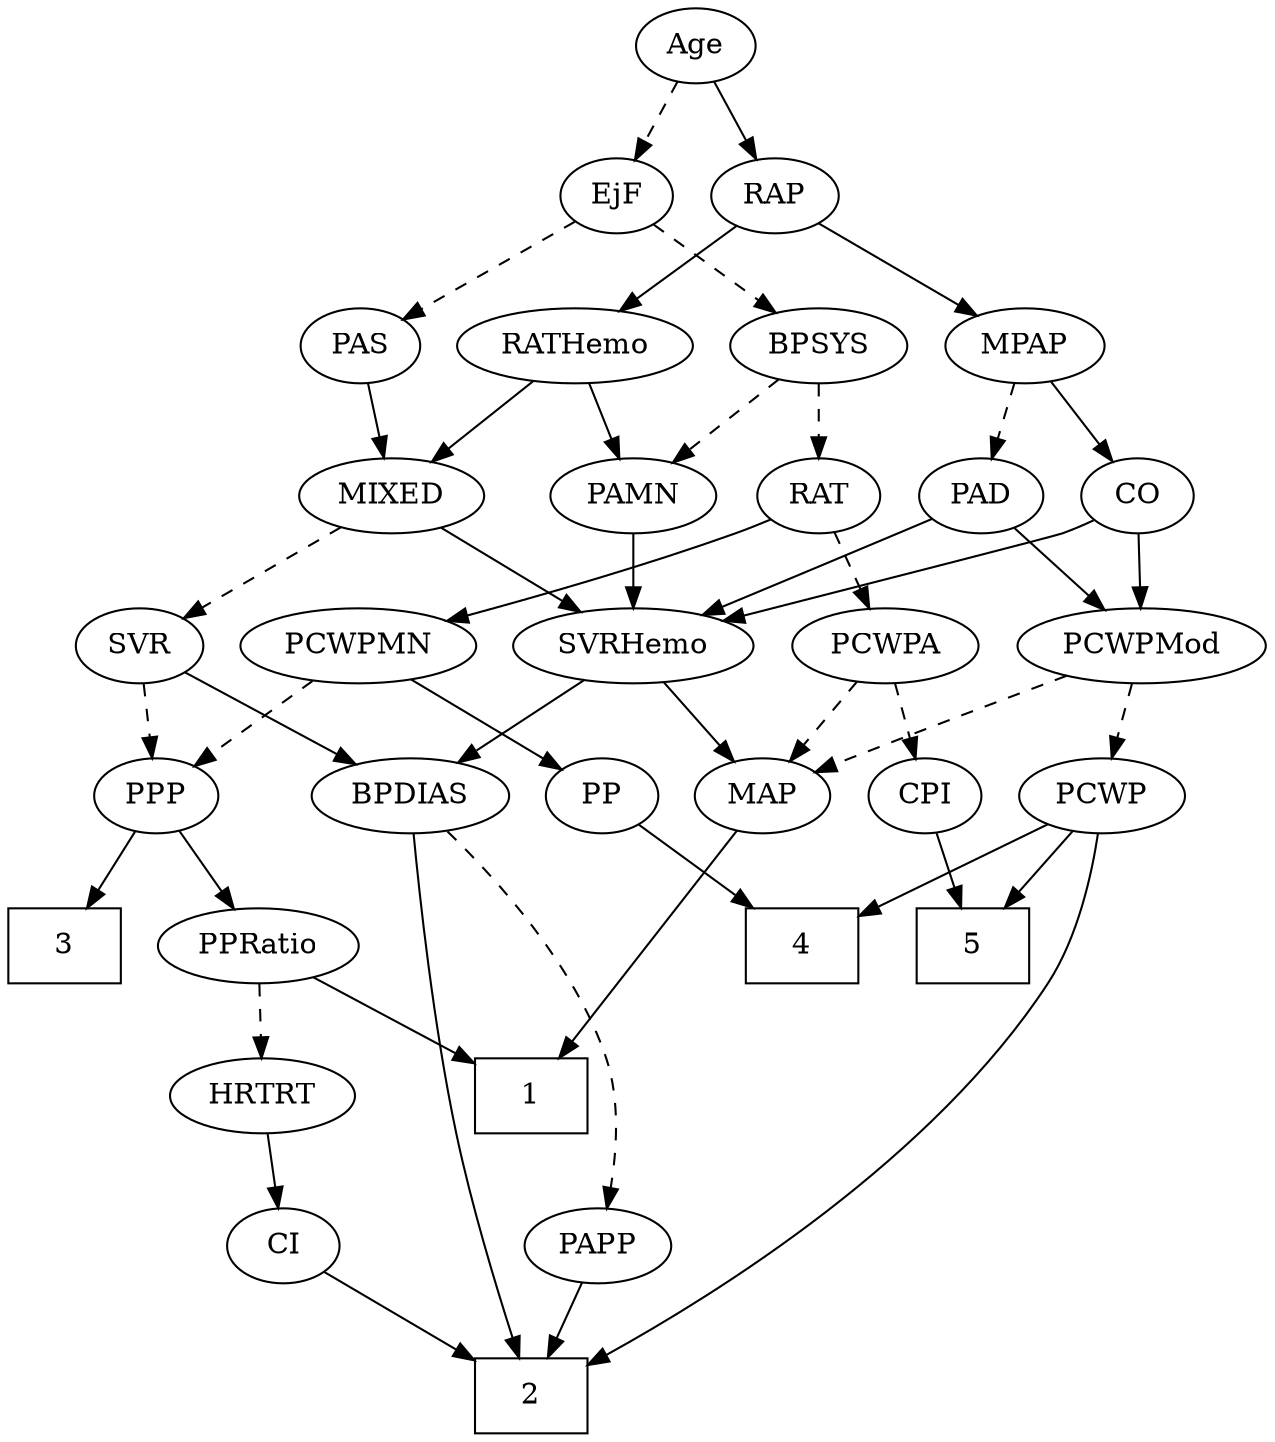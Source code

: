 strict digraph {
	graph [bb="0,0,557,684"];
	node [label="\N"];
	1	[height=0.5,
		pos="235,162",
		shape=box,
		width=0.75];
	2	[height=0.5,
		pos="222,18",
		shape=box,
		width=0.75];
	3	[height=0.5,
		pos="27,234",
		shape=box,
		width=0.75];
	4	[height=0.5,
		pos="358,234",
		shape=box,
		width=0.75];
	5	[height=0.5,
		pos="437,234",
		shape=box,
		width=0.75];
	Age	[height=0.5,
		pos="304,666",
		width=0.75];
	EjF	[height=0.5,
		pos="268,594",
		width=0.75];
	Age -> EjF	[pos="e,276.3,611.15 295.65,648.76 291.29,640.28 285.85,629.71 280.96,620.2",
		style=dashed];
	RAP	[height=0.5,
		pos="341,594",
		width=0.77632];
	Age -> RAP	[pos="e,332.46,611.15 312.58,648.76 317.06,640.28 322.65,629.71 327.68,620.2",
		style=solid];
	BPSYS	[height=0.5,
		pos="357,522",
		width=1.0471];
	EjF -> BPSYS	[pos="e,338.18,537.8 284.74,579.83 297.45,569.84 315.2,555.88 329.92,544.3",
		style=dashed];
	PAS	[height=0.5,
		pos="158,522",
		width=0.75];
	EjF -> PAS	[pos="e,176.94,535.05 248.84,580.81 231.33,569.67 205.24,553.06 185.51,540.5",
		style=dashed];
	MPAP	[height=0.5,
		pos="448,522",
		width=0.97491];
	RAP -> MPAP	[pos="e,427.21,536.6 360.13,580.49 376.42,569.83 400.09,554.34 418.76,542.13",
		style=solid];
	RATHemo	[height=0.5,
		pos="252,522",
		width=1.3721];
	RAP -> RATHemo	[pos="e,271.9,538.65 323.84,579.5 311.43,569.74 294.38,556.33 280,545.02",
		style=solid];
	MIXED	[height=0.5,
		pos="169,450",
		width=1.1193];
	SVR	[height=0.5,
		pos="69,378",
		width=0.77632];
	MIXED -> SVR	[pos="e,87.34,391.84 148.28,434.5 133.12,423.89 112.42,409.4 95.977,397.88",
		style=dashed];
	SVRHemo	[height=0.5,
		pos="283,378",
		width=1.3902];
	MIXED -> SVRHemo	[pos="e,258.67,393.94 191.8,435 208.44,424.79 231.25,410.78 249.89,399.33",
		style=solid];
	PAD	[height=0.5,
		pos="431,450",
		width=0.79437];
	MPAP -> PAD	[pos="e,435.2,468.28 443.88,504.05 441.99,496.26 439.7,486.82 437.58,478.08",
		style=dashed];
	CO	[height=0.5,
		pos="505,450",
		width=0.75];
	MPAP -> CO	[pos="e,492.51,466.34 460.93,505.12 468.32,496.04 477.73,484.49 485.95,474.39",
		style=solid];
	PAMN	[height=0.5,
		pos="275,450",
		width=1.011];
	BPSYS -> PAMN	[pos="e,292.48,465.92 339.21,505.81 327.85,496.11 312.94,483.39 300.35,472.64",
		style=dashed];
	RAT	[height=0.5,
		pos="357,450",
		width=0.75827];
	BPSYS -> RAT	[pos="e,357,468.1 357,503.7 357,495.98 357,486.71 357,478.11",
		style=dashed];
	PCWPMod	[height=0.5,
		pos="505,378",
		width=1.4443];
	PAD -> PCWPMod	[pos="e,487.88,395.2 446.33,434.5 456.17,425.19 469.16,412.9 480.42,402.25",
		style=solid];
	PAD -> SVRHemo	[pos="e,312.2,392.81 408.84,438.52 385.73,427.59 349.06,410.25 321.26,397.09",
		style=solid];
	CO -> PCWPMod	[pos="e,505,396.1 505,431.7 505,423.98 505,414.71 505,406.11",
		style=solid];
	CO -> SVRHemo	[pos="e,320.76,389.91 483.93,438.34 479.09,436.09 473.92,433.84 469,432 414.07,411.4 398.41,412.12 342,396 338.24,394.93 334.36,393.81 \
330.45,392.69",
		style=solid];
	PAS -> MIXED	[pos="e,166.29,468.28 160.66,504.05 161.87,496.35 163.34,487.03 164.7,478.36",
		style=solid];
	PAMN -> SVRHemo	[pos="e,281.05,396.1 276.98,431.7 277.86,423.98 278.92,414.71 279.9,406.11",
		style=solid];
	RATHemo -> MIXED	[pos="e,187.19,466.34 233.17,505.12 221.87,495.59 207.33,483.33 194.96,472.89",
		style=solid];
	RATHemo -> PAMN	[pos="e,269.32,468.28 257.57,504.05 260.16,496.18 263.3,486.62 266.2,477.79",
		style=solid];
	CPI	[height=0.5,
		pos="417,306",
		width=0.75];
	CPI -> 5	[pos="e,432.06,252.28 421.84,288.05 424.07,280.26 426.77,270.82 429.26,262.08",
		style=solid];
	PCWPA	[height=0.5,
		pos="393,378",
		width=1.1555];
	RAT -> PCWPA	[pos="e,384.45,395.63 365.35,432.76 369.65,424.4 374.99,414.02 379.83,404.61",
		style=dashed];
	PCWPMN	[height=0.5,
		pos="165,378",
		width=1.3902];
	RAT -> PCWPMN	[pos="e,201.71,390.39 335.64,438.74 330.56,436.42 325.12,434.05 320,432 284.02,417.62 242.43,403.54 211.39,393.5",
		style=solid];
	BPDIAS	[height=0.5,
		pos="178,306",
		width=1.1735];
	SVR -> BPDIAS	[pos="e,155.57,321.4 88.236,364.65 104.49,354.21 128.07,339.07 146.98,326.92",
		style=solid];
	PPP	[height=0.5,
		pos="84,306",
		width=0.75];
	SVR -> PPP	[pos="e,80.298,324.28 72.631,360.05 74.301,352.26 76.324,342.82 78.197,334.08",
		style=dashed];
	MAP	[height=0.5,
		pos="341,306",
		width=0.84854];
	PCWPMod -> MAP	[pos="e,365.07,317.27 473.38,363.5 444.95,351.37 403.32,333.6 374.36,321.24",
		style=dashed];
	PCWP	[height=0.5,
		pos="497,306",
		width=0.97491];
	PCWPMod -> PCWP	[pos="e,498.95,324.1 503.02,359.7 502.14,351.98 501.08,342.71 500.1,334.11",
		style=dashed];
	PCWPA -> CPI	[pos="e,411.24,323.79 398.81,360.05 401.55,352.06 404.89,342.33 407.95,333.4",
		style=dashed];
	PCWPA -> MAP	[pos="e,352.64,322.67 380.94,360.76 374.35,351.89 366.06,340.74 358.75,330.89",
		style=dashed];
	PP	[height=0.5,
		pos="265,306",
		width=0.75];
	PCWPMN -> PP	[pos="e,246.88,319.69 187.19,361.46 202.34,350.86 222.48,336.76 238.48,325.57",
		style=solid];
	PCWPMN -> PPP	[pos="e,99.848,320.7 146.62,361.12 135.06,351.12 120.02,338.13 107.58,327.38",
		style=dashed];
	SVRHemo -> BPDIAS	[pos="e,200.02,321.68 260.22,361.81 245.15,351.77 225.22,338.48 208.76,327.5",
		style=solid];
	SVRHemo -> MAP	[pos="e,328.15,322.51 296.75,360.41 304.18,351.44 313.48,340.21 321.63,330.37",
		style=solid];
	BPDIAS -> 2	[pos="e,218.51,36.342 179.97,287.57 183.38,257.98 190.82,196.07 199,144 204.3,110.24 211.61,71.578 216.55,46.302",
		style=solid];
	PAPP	[height=0.5,
		pos="265,90",
		width=0.88464];
	BPDIAS -> PAPP	[pos="e,269.86,107.88 195.18,289.25 217.69,267.33 256.03,225.19 271,180 277.68,159.85 275.48,135.75 272,117.72",
		style=dashed];
	MAP -> 1	[pos="e,247.79,180.13 329.25,289.26 311,264.81 275.67,217.49 253.83,188.23",
		style=solid];
	PP -> 4	[pos="e,335.31,252.08 282.49,291.83 294.98,282.43 312.13,269.53 326.92,258.39",
		style=solid];
	PPP -> 3	[pos="e,40.946,252.13 71.632,289.81 64.572,281.14 55.542,270.05 47.454,260.12",
		style=solid];
	PPRatio	[height=0.5,
		pos="112,234",
		width=1.1013];
	PPP -> PPRatio	[pos="e,105.22,251.96 90.636,288.41 93.866,280.34 97.828,270.43 101.46,261.35",
		style=solid];
	PPRatio -> 1	[pos="e,207.93,178.41 135.72,219.5 153.72,209.26 178.77,195 199.2,183.37",
		style=solid];
	HRTRT	[height=0.5,
		pos="112,162",
		width=1.1013];
	PPRatio -> HRTRT	[pos="e,112,180.1 112,215.7 112,207.98 112,198.71 112,190.11",
		style=dashed];
	PCWP -> 2	[pos="e,249.37,32.267 495.39,287.73 492.96,268.86 487.06,238.35 473,216 419.06,130.22 314.06,66.446 258.5,37.026",
		style=solid];
	PCWP -> 4	[pos="e,385.27,248.73 472.79,292.81 451.13,281.9 419.08,265.76 394.35,253.31",
		style=solid];
	PCWP -> 5	[pos="e,451.82,252.29 483.39,289.12 476.04,280.54 466.8,269.77 458.5,260.09",
		style=solid];
	CI	[height=0.5,
		pos="119,90",
		width=0.75];
	CI -> 2	[pos="e,196.78,36.139 137.41,76.485 151.51,66.908 171.33,53.435 188.25,41.939",
		style=solid];
	PAPP -> 2	[pos="e,232.52,36.124 255.03,72.765 249.91,64.44 243.56,54.104 237.8,44.725",
		style=solid];
	HRTRT -> CI	[pos="e,117.29,108.1 113.73,143.7 114.5,135.98 115.43,126.71 116.29,118.11",
		style=solid];
}
